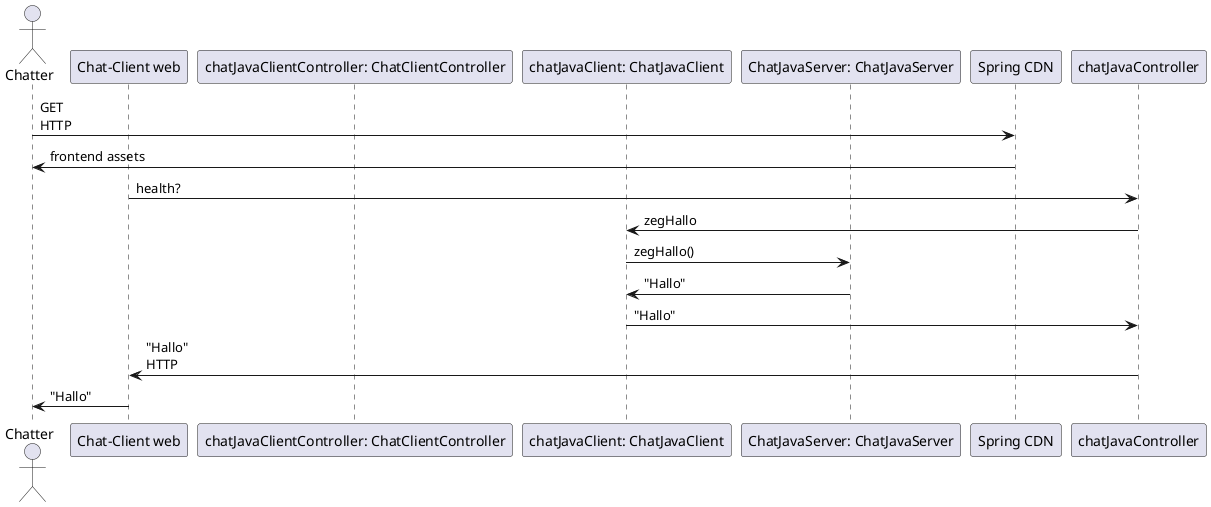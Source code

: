 @startuml
  actor gebruiker as "Chatter"
  participant frontend as "Chat-Client web"
  participant "chatJavaClientController: ChatClientController" as chatController 
  participant "chatJavaClient: ChatJavaClient" as chatJavaClient
  participant "ChatJavaServer: ChatJavaServer" as chatJavaServer
  participant "Spring CDN" as cdn

  gebruiker -> cdn: GET \nHTTP
  cdn -> gebruiker: frontend assets
  frontend -> chatJavaController: health?
  chatJavaController -> chatJavaClient: zegHallo
  chatJavaClient -> chatJavaServer: zegHallo()
  chatJavaServer -> chatJavaClient: "Hallo"
  chatJavaClient -> chatJavaController: "Hallo"
  chatJavaController -> frontend: "Hallo"\nHTTP
  frontend -> gebruiker: "Hallo"
@enduml

loginController -> loginService: POST\ncheck(user, password)
     alt match
     loginService -> loginController: true
     loginController -> frontend: 200 (token)
     frontend -> frontend: store token in localStorage
     frontend -> frontend: ga naar Startscherm
     frontend -> gebruiker: Toon sytartscherm skeleton
     else ongeldige credentials
     loginService -> loginController: false
     loginController -> frontend: 401 Unauthorized
     frontend -> gebruiker: Inlog mislukt
     gebruiker -> frontend: Opnieuw proberen...
     end
  frontend -> playlistController: getPlaylists() etc.
